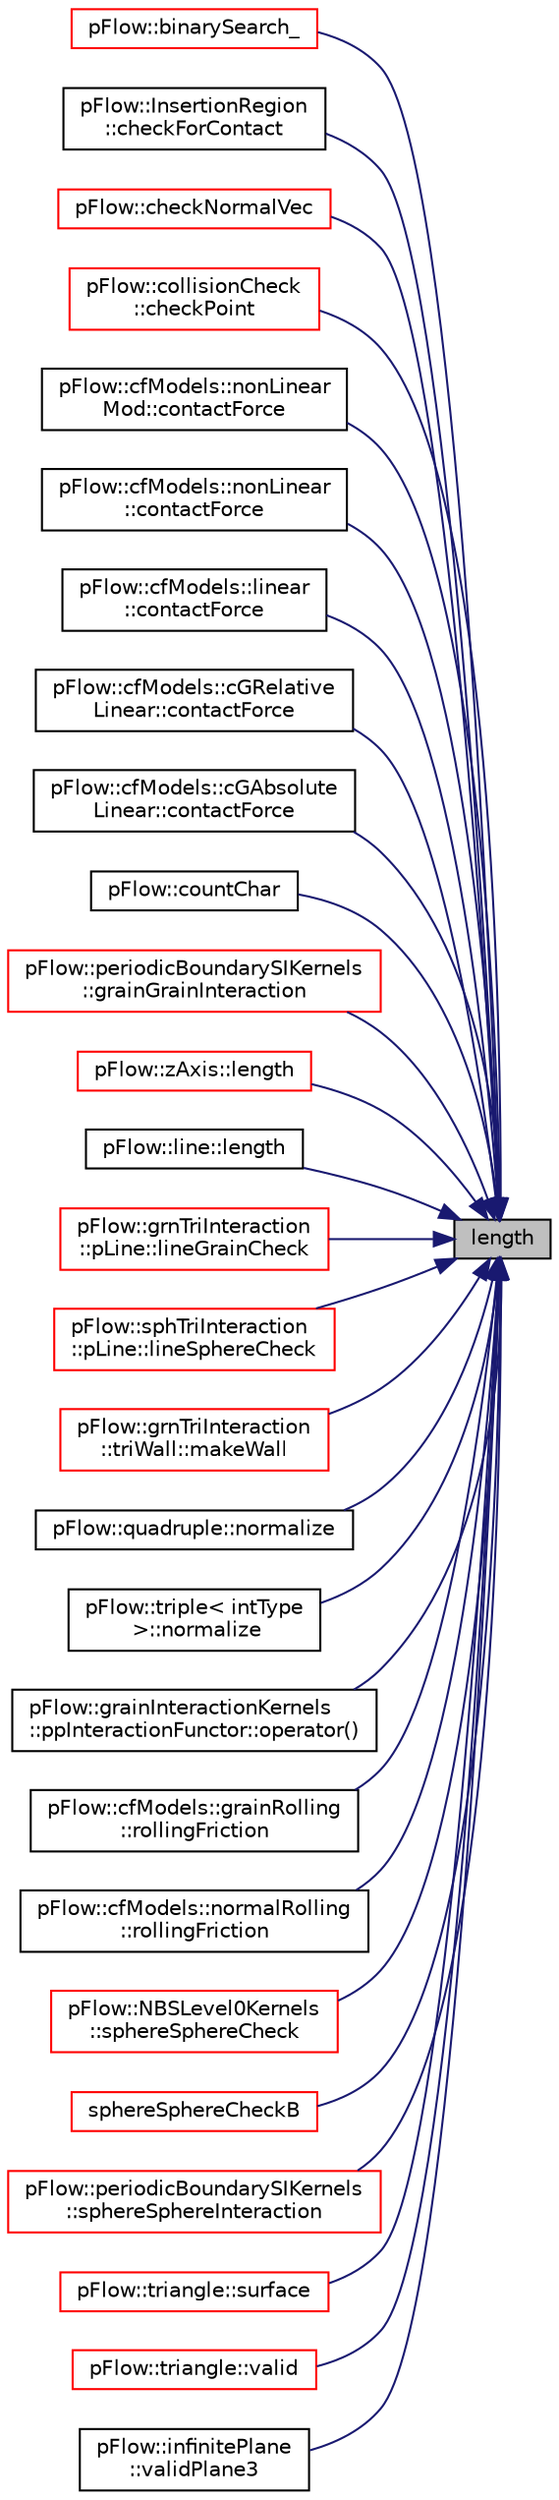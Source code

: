 digraph "length"
{
 // LATEX_PDF_SIZE
  edge [fontname="Helvetica",fontsize="10",labelfontname="Helvetica",labelfontsize="10"];
  node [fontname="Helvetica",fontsize="10",shape=record];
  rankdir="RL";
  Node1 [label="length",height=0.2,width=0.4,color="black", fillcolor="grey75", style="filled", fontcolor="black",tooltip=" "];
  Node1 -> Node2 [dir="back",color="midnightblue",fontsize="10",style="solid",fontname="Helvetica"];
  Node2 [label="pFlow::binarySearch_",height=0.2,width=0.4,color="red", fillcolor="white", style="filled",URL="$namespacepFlow.html#a01a1ac8949c532ccfe17bae82fde87cf",tooltip=" "];
  Node1 -> Node5 [dir="back",color="midnightblue",fontsize="10",style="solid",fontname="Helvetica"];
  Node5 [label="pFlow::InsertionRegion\l::checkForContact",height=0.2,width=0.4,color="black", fillcolor="white", style="filled",URL="$classpFlow_1_1InsertionRegion.html#a7e637e102a6242c3b999828e73d0ea1c",tooltip=" "];
  Node1 -> Node6 [dir="back",color="midnightblue",fontsize="10",style="solid",fontname="Helvetica"];
  Node6 [label="pFlow::checkNormalVec",height=0.2,width=0.4,color="red", fillcolor="white", style="filled",URL="$namespacepFlow.html#addeddcb2e5fbe6fdcc653fefa7106bf5",tooltip=" "];
  Node1 -> Node10 [dir="back",color="midnightblue",fontsize="10",style="solid",fontname="Helvetica"];
  Node10 [label="pFlow::collisionCheck\l::checkPoint",height=0.2,width=0.4,color="red", fillcolor="white", style="filled",URL="$classpFlow_1_1collisionCheck.html#ae045c0638634d8cccc75234f6effcb3e",tooltip=" "];
  Node1 -> Node12 [dir="back",color="midnightblue",fontsize="10",style="solid",fontname="Helvetica"];
  Node12 [label="pFlow::cfModels::nonLinear\lMod::contactForce",height=0.2,width=0.4,color="black", fillcolor="white", style="filled",URL="$classpFlow_1_1cfModels_1_1nonLinearMod.html#a38dbcf2e1d3f39879c6005d580f01849",tooltip=" "];
  Node1 -> Node13 [dir="back",color="midnightblue",fontsize="10",style="solid",fontname="Helvetica"];
  Node13 [label="pFlow::cfModels::nonLinear\l::contactForce",height=0.2,width=0.4,color="black", fillcolor="white", style="filled",URL="$classpFlow_1_1cfModels_1_1nonLinear.html#a38dbcf2e1d3f39879c6005d580f01849",tooltip=" "];
  Node1 -> Node14 [dir="back",color="midnightblue",fontsize="10",style="solid",fontname="Helvetica"];
  Node14 [label="pFlow::cfModels::linear\l::contactForce",height=0.2,width=0.4,color="black", fillcolor="white", style="filled",URL="$classpFlow_1_1cfModels_1_1linear.html#a38dbcf2e1d3f39879c6005d580f01849",tooltip=" "];
  Node1 -> Node15 [dir="back",color="midnightblue",fontsize="10",style="solid",fontname="Helvetica"];
  Node15 [label="pFlow::cfModels::cGRelative\lLinear::contactForce",height=0.2,width=0.4,color="black", fillcolor="white", style="filled",URL="$classpFlow_1_1cfModels_1_1cGRelativeLinear.html#add817d1a64af70fd3d708ab09a02ad72",tooltip=" "];
  Node1 -> Node16 [dir="back",color="midnightblue",fontsize="10",style="solid",fontname="Helvetica"];
  Node16 [label="pFlow::cfModels::cGAbsolute\lLinear::contactForce",height=0.2,width=0.4,color="black", fillcolor="white", style="filled",URL="$classpFlow_1_1cfModels_1_1cGAbsoluteLinear.html#add817d1a64af70fd3d708ab09a02ad72",tooltip=" "];
  Node1 -> Node17 [dir="back",color="midnightblue",fontsize="10",style="solid",fontname="Helvetica"];
  Node17 [label="pFlow::countChar",height=0.2,width=0.4,color="black", fillcolor="white", style="filled",URL="$namespacepFlow.html#a08fa27802ee4a4258de9d487feffc503",tooltip="Count numer of chars c in a char string."];
  Node1 -> Node18 [dir="back",color="midnightblue",fontsize="10",style="solid",fontname="Helvetica"];
  Node18 [label="pFlow::periodicBoundarySIKernels\l::grainGrainInteraction",height=0.2,width=0.4,color="red", fillcolor="white", style="filled",URL="$namespacepFlow_1_1periodicBoundarySIKernels.html#a0cbc96fc25a02e6723e272a4a22d1750",tooltip=" "];
  Node1 -> Node21 [dir="back",color="midnightblue",fontsize="10",style="solid",fontname="Helvetica"];
  Node21 [label="pFlow::zAxis::length",height=0.2,width=0.4,color="red", fillcolor="white", style="filled",URL="$classpFlow_1_1zAxis.html#ac59dfa875678efb3e33dedf83ffb91e0",tooltip=" "];
  Node1 -> Node22 [dir="back",color="midnightblue",fontsize="10",style="solid",fontname="Helvetica"];
  Node22 [label="pFlow::line::length",height=0.2,width=0.4,color="black", fillcolor="white", style="filled",URL="$classpFlow_1_1line.html#a2f7808f268bb1c6c452116977586a8ca",tooltip=" "];
  Node1 -> Node23 [dir="back",color="midnightblue",fontsize="10",style="solid",fontname="Helvetica"];
  Node23 [label="pFlow::grnTriInteraction\l::pLine::lineGrainCheck",height=0.2,width=0.4,color="red", fillcolor="white", style="filled",URL="$structpFlow_1_1grnTriInteraction_1_1pLine.html#aa5b60e8b9c26b35fd6a2d9ef7127ea32",tooltip=" "];
  Node1 -> Node26 [dir="back",color="midnightblue",fontsize="10",style="solid",fontname="Helvetica"];
  Node26 [label="pFlow::sphTriInteraction\l::pLine::lineSphereCheck",height=0.2,width=0.4,color="red", fillcolor="white", style="filled",URL="$structpFlow_1_1sphTriInteraction_1_1pLine.html#aabd9c83babb8fd250cae2482ddea4f13",tooltip=" "];
  Node1 -> Node29 [dir="back",color="midnightblue",fontsize="10",style="solid",fontname="Helvetica"];
  Node29 [label="pFlow::grnTriInteraction\l::triWall::makeWall",height=0.2,width=0.4,color="red", fillcolor="white", style="filled",URL="$structpFlow_1_1grnTriInteraction_1_1triWall.html#a89ce6ff8d300e9305880fd3c0e88bfb4",tooltip=" "];
  Node1 -> Node31 [dir="back",color="midnightblue",fontsize="10",style="solid",fontname="Helvetica"];
  Node31 [label="pFlow::quadruple::normalize",height=0.2,width=0.4,color="black", fillcolor="white", style="filled",URL="$classpFlow_1_1quadruple.html#a2030cdd583d3a6e60753a16dab2a0ae4",tooltip=" "];
  Node1 -> Node32 [dir="back",color="midnightblue",fontsize="10",style="solid",fontname="Helvetica"];
  Node32 [label="pFlow::triple\< intType\l \>::normalize",height=0.2,width=0.4,color="black", fillcolor="white", style="filled",URL="$classpFlow_1_1triple.html#a2030cdd583d3a6e60753a16dab2a0ae4",tooltip="Normalize the vector."];
  Node1 -> Node33 [dir="back",color="midnightblue",fontsize="10",style="solid",fontname="Helvetica"];
  Node33 [label="pFlow::grainInteractionKernels\l::ppInteractionFunctor::operator()",height=0.2,width=0.4,color="black", fillcolor="white", style="filled",URL="$structpFlow_1_1grainInteractionKernels_1_1ppInteractionFunctor.html#a40b7fef714126800199cdbd633b37ef8",tooltip=" "];
  Node1 -> Node34 [dir="back",color="midnightblue",fontsize="10",style="solid",fontname="Helvetica"];
  Node34 [label="pFlow::cfModels::grainRolling\l::rollingFriction",height=0.2,width=0.4,color="black", fillcolor="white", style="filled",URL="$classpFlow_1_1cfModels_1_1grainRolling.html#a0272ed0e2ef8d2078920756ffb39128c",tooltip=" "];
  Node1 -> Node35 [dir="back",color="midnightblue",fontsize="10",style="solid",fontname="Helvetica"];
  Node35 [label="pFlow::cfModels::normalRolling\l::rollingFriction",height=0.2,width=0.4,color="black", fillcolor="white", style="filled",URL="$classpFlow_1_1cfModels_1_1normalRolling.html#a6fa6d92009490d05002c276c65f6f022",tooltip=" "];
  Node1 -> Node36 [dir="back",color="midnightblue",fontsize="10",style="solid",fontname="Helvetica"];
  Node36 [label="pFlow::NBSLevel0Kernels\l::sphereSphereCheck",height=0.2,width=0.4,color="red", fillcolor="white", style="filled",URL="$namespacepFlow_1_1NBSLevel0Kernels.html#a6247d8e639f94b4ecb67045b33b523e3",tooltip=" "];
  Node1 -> Node38 [dir="back",color="midnightblue",fontsize="10",style="solid",fontname="Helvetica"];
  Node38 [label="sphereSphereCheckB",height=0.2,width=0.4,color="red", fillcolor="white", style="filled",URL="$ppwBndryContactSearchKernels_8cpp.html#a688e240b5abd51fc20673546cfaeb22f",tooltip=" "];
  Node1 -> Node41 [dir="back",color="midnightblue",fontsize="10",style="solid",fontname="Helvetica"];
  Node41 [label="pFlow::periodicBoundarySIKernels\l::sphereSphereInteraction",height=0.2,width=0.4,color="red", fillcolor="white", style="filled",URL="$namespacepFlow_1_1periodicBoundarySIKernels.html#a2d49544a3a74b70676d7e65998f03612",tooltip=" "];
  Node1 -> Node44 [dir="back",color="midnightblue",fontsize="10",style="solid",fontname="Helvetica"];
  Node44 [label="pFlow::triangle::surface",height=0.2,width=0.4,color="red", fillcolor="white", style="filled",URL="$namespacepFlow_1_1triangle.html#a76e5558852ea08d3bd5ccdd6f8a52151",tooltip=" "];
  Node1 -> Node58 [dir="back",color="midnightblue",fontsize="10",style="solid",fontname="Helvetica"];
  Node58 [label="pFlow::triangle::valid",height=0.2,width=0.4,color="red", fillcolor="white", style="filled",URL="$namespacepFlow_1_1triangle.html#a7ae9a0ef61cdf98506699cb7abcd84b8",tooltip=" "];
  Node1 -> Node59 [dir="back",color="midnightblue",fontsize="10",style="solid",fontname="Helvetica"];
  Node59 [label="pFlow::infinitePlane\l::validPlane3",height=0.2,width=0.4,color="black", fillcolor="white", style="filled",URL="$classpFlow_1_1infinitePlane.html#a1e6e790d78579baf2dd1d940b8446dcc",tooltip=" "];
}
